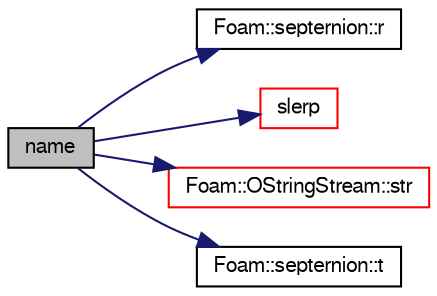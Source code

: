 digraph "name"
{
  bgcolor="transparent";
  edge [fontname="FreeSans",fontsize="10",labelfontname="FreeSans",labelfontsize="10"];
  node [fontname="FreeSans",fontsize="10",shape=record];
  rankdir="LR";
  Node124891 [label="name",height=0.2,width=0.4,color="black", fillcolor="grey75", style="filled", fontcolor="black"];
  Node124891 -> Node124892 [color="midnightblue",fontsize="10",style="solid",fontname="FreeSans"];
  Node124892 [label="Foam::septernion::r",height=0.2,width=0.4,color="black",URL="$a28182.html#a3f654a0f851ca1874a91504ca2e31ba4"];
  Node124891 -> Node124893 [color="midnightblue",fontsize="10",style="solid",fontname="FreeSans"];
  Node124893 [label="slerp",height=0.2,width=0.4,color="red",URL="$a21124.html#ad99931d1155936b2d8aa2ce6651bce06",tooltip="Spherical linear interpolation of quaternions. "];
  Node124891 -> Node124900 [color="midnightblue",fontsize="10",style="solid",fontname="FreeSans"];
  Node124900 [label="Foam::OStringStream::str",height=0.2,width=0.4,color="red",URL="$a26302.html#ae403f14d61d9789a749ee28fc10a50a9",tooltip="Return the string. "];
  Node124891 -> Node124902 [color="midnightblue",fontsize="10",style="solid",fontname="FreeSans"];
  Node124902 [label="Foam::septernion::t",height=0.2,width=0.4,color="black",URL="$a28182.html#ac90b4495e032d0efeb603179edc4cb8c"];
}
